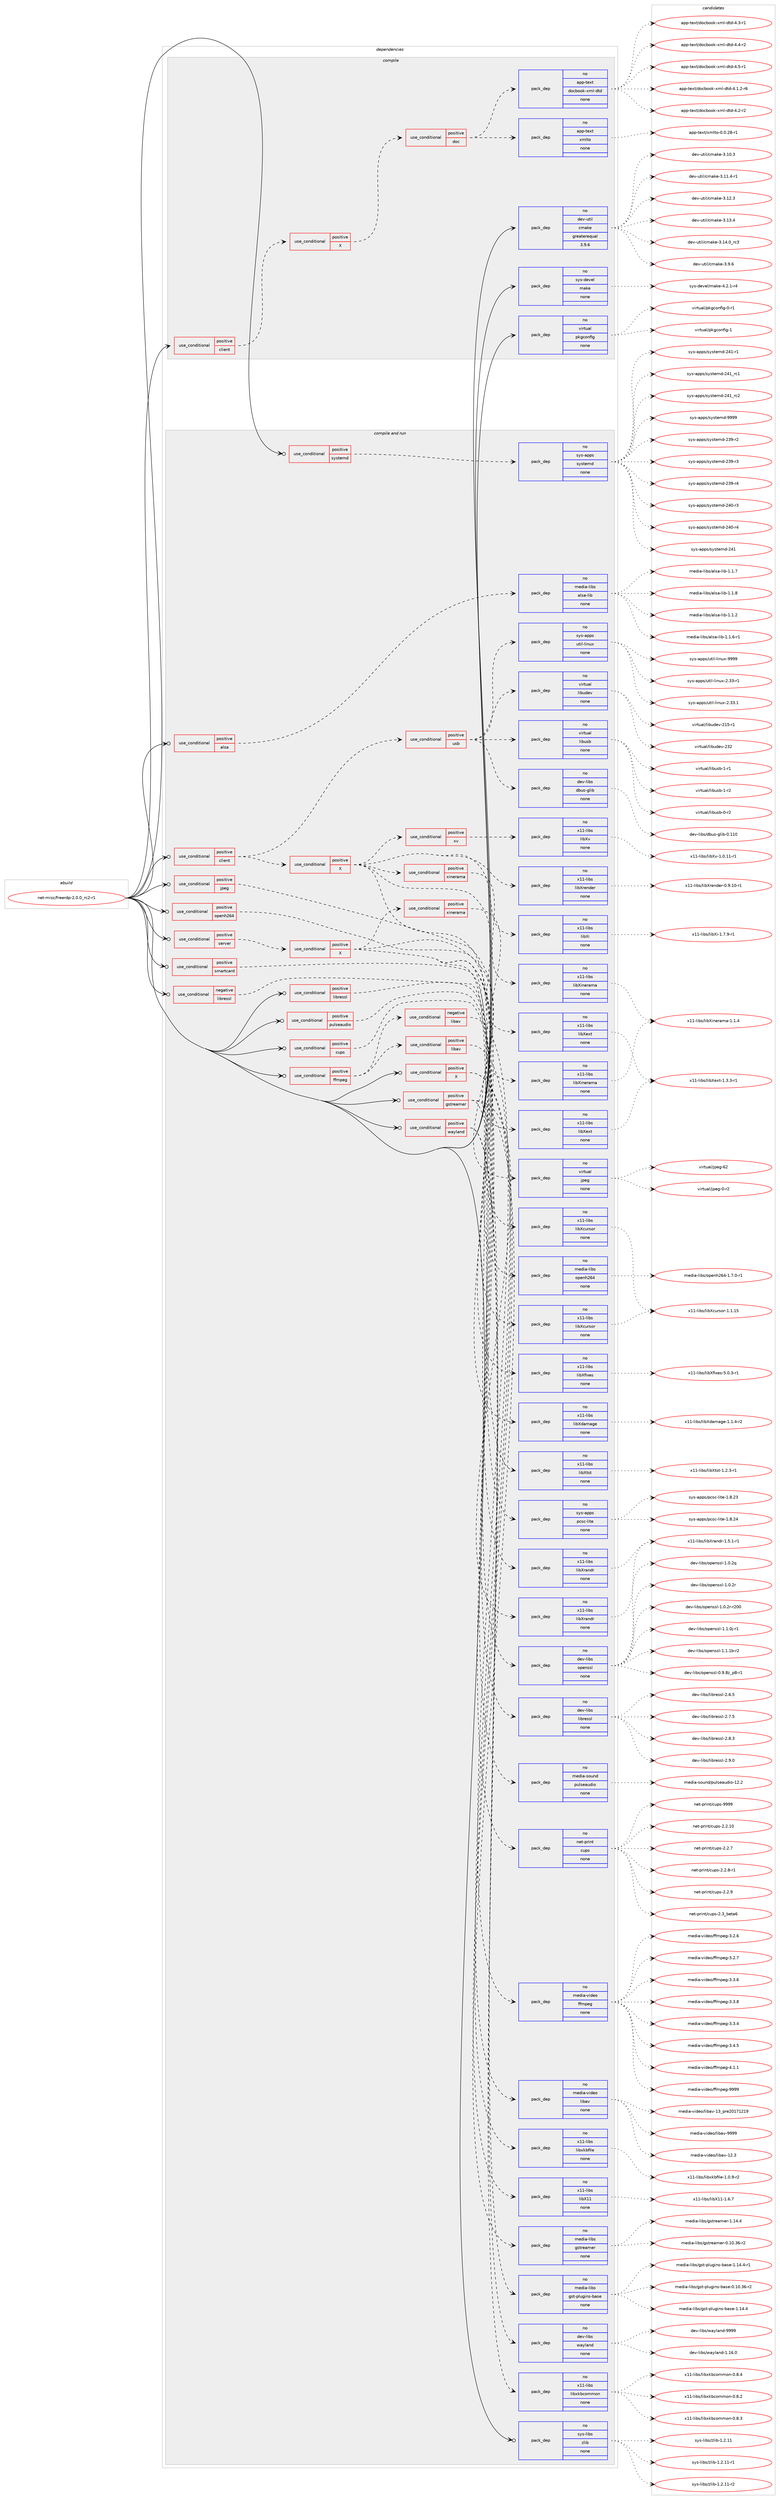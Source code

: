 digraph prolog {

# *************
# Graph options
# *************

newrank=true;
concentrate=true;
compound=true;
graph [rankdir=LR,fontname=Helvetica,fontsize=10,ranksep=1.5];#, ranksep=2.5, nodesep=0.2];
edge  [arrowhead=vee];
node  [fontname=Helvetica,fontsize=10];

# **********
# The ebuild
# **********

subgraph cluster_leftcol {
color=gray;
rank=same;
label=<<i>ebuild</i>>;
id [label="net-misc/freerdp-2.0.0_rc2-r1", color=red, width=4, href="../net-misc/freerdp-2.0.0_rc2-r1.svg"];
}

# ****************
# The dependencies
# ****************

subgraph cluster_midcol {
color=gray;
label=<<i>dependencies</i>>;
subgraph cluster_compile {
fillcolor="#eeeeee";
style=filled;
label=<<i>compile</i>>;
subgraph cond448230 {
dependency1667531 [label=<<TABLE BORDER="0" CELLBORDER="1" CELLSPACING="0" CELLPADDING="4"><TR><TD ROWSPAN="3" CELLPADDING="10">use_conditional</TD></TR><TR><TD>positive</TD></TR><TR><TD>client</TD></TR></TABLE>>, shape=none, color=red];
subgraph cond448231 {
dependency1667532 [label=<<TABLE BORDER="0" CELLBORDER="1" CELLSPACING="0" CELLPADDING="4"><TR><TD ROWSPAN="3" CELLPADDING="10">use_conditional</TD></TR><TR><TD>positive</TD></TR><TR><TD>X</TD></TR></TABLE>>, shape=none, color=red];
subgraph cond448232 {
dependency1667533 [label=<<TABLE BORDER="0" CELLBORDER="1" CELLSPACING="0" CELLPADDING="4"><TR><TD ROWSPAN="3" CELLPADDING="10">use_conditional</TD></TR><TR><TD>positive</TD></TR><TR><TD>doc</TD></TR></TABLE>>, shape=none, color=red];
subgraph pack1192186 {
dependency1667534 [label=<<TABLE BORDER="0" CELLBORDER="1" CELLSPACING="0" CELLPADDING="4" WIDTH="220"><TR><TD ROWSPAN="6" CELLPADDING="30">pack_dep</TD></TR><TR><TD WIDTH="110">no</TD></TR><TR><TD>app-text</TD></TR><TR><TD>docbook-xml-dtd</TD></TR><TR><TD>none</TD></TR><TR><TD></TD></TR></TABLE>>, shape=none, color=blue];
}
dependency1667533:e -> dependency1667534:w [weight=20,style="dashed",arrowhead="vee"];
subgraph pack1192187 {
dependency1667535 [label=<<TABLE BORDER="0" CELLBORDER="1" CELLSPACING="0" CELLPADDING="4" WIDTH="220"><TR><TD ROWSPAN="6" CELLPADDING="30">pack_dep</TD></TR><TR><TD WIDTH="110">no</TD></TR><TR><TD>app-text</TD></TR><TR><TD>xmlto</TD></TR><TR><TD>none</TD></TR><TR><TD></TD></TR></TABLE>>, shape=none, color=blue];
}
dependency1667533:e -> dependency1667535:w [weight=20,style="dashed",arrowhead="vee"];
}
dependency1667532:e -> dependency1667533:w [weight=20,style="dashed",arrowhead="vee"];
}
dependency1667531:e -> dependency1667532:w [weight=20,style="dashed",arrowhead="vee"];
}
id:e -> dependency1667531:w [weight=20,style="solid",arrowhead="vee"];
subgraph pack1192188 {
dependency1667536 [label=<<TABLE BORDER="0" CELLBORDER="1" CELLSPACING="0" CELLPADDING="4" WIDTH="220"><TR><TD ROWSPAN="6" CELLPADDING="30">pack_dep</TD></TR><TR><TD WIDTH="110">no</TD></TR><TR><TD>dev-util</TD></TR><TR><TD>cmake</TD></TR><TR><TD>greaterequal</TD></TR><TR><TD>3.9.6</TD></TR></TABLE>>, shape=none, color=blue];
}
id:e -> dependency1667536:w [weight=20,style="solid",arrowhead="vee"];
subgraph pack1192189 {
dependency1667537 [label=<<TABLE BORDER="0" CELLBORDER="1" CELLSPACING="0" CELLPADDING="4" WIDTH="220"><TR><TD ROWSPAN="6" CELLPADDING="30">pack_dep</TD></TR><TR><TD WIDTH="110">no</TD></TR><TR><TD>sys-devel</TD></TR><TR><TD>make</TD></TR><TR><TD>none</TD></TR><TR><TD></TD></TR></TABLE>>, shape=none, color=blue];
}
id:e -> dependency1667537:w [weight=20,style="solid",arrowhead="vee"];
subgraph pack1192190 {
dependency1667538 [label=<<TABLE BORDER="0" CELLBORDER="1" CELLSPACING="0" CELLPADDING="4" WIDTH="220"><TR><TD ROWSPAN="6" CELLPADDING="30">pack_dep</TD></TR><TR><TD WIDTH="110">no</TD></TR><TR><TD>virtual</TD></TR><TR><TD>pkgconfig</TD></TR><TR><TD>none</TD></TR><TR><TD></TD></TR></TABLE>>, shape=none, color=blue];
}
id:e -> dependency1667538:w [weight=20,style="solid",arrowhead="vee"];
}
subgraph cluster_compileandrun {
fillcolor="#eeeeee";
style=filled;
label=<<i>compile and run</i>>;
subgraph cond448233 {
dependency1667539 [label=<<TABLE BORDER="0" CELLBORDER="1" CELLSPACING="0" CELLPADDING="4"><TR><TD ROWSPAN="3" CELLPADDING="10">use_conditional</TD></TR><TR><TD>negative</TD></TR><TR><TD>libressl</TD></TR></TABLE>>, shape=none, color=red];
subgraph pack1192191 {
dependency1667540 [label=<<TABLE BORDER="0" CELLBORDER="1" CELLSPACING="0" CELLPADDING="4" WIDTH="220"><TR><TD ROWSPAN="6" CELLPADDING="30">pack_dep</TD></TR><TR><TD WIDTH="110">no</TD></TR><TR><TD>dev-libs</TD></TR><TR><TD>openssl</TD></TR><TR><TD>none</TD></TR><TR><TD></TD></TR></TABLE>>, shape=none, color=blue];
}
dependency1667539:e -> dependency1667540:w [weight=20,style="dashed",arrowhead="vee"];
}
id:e -> dependency1667539:w [weight=20,style="solid",arrowhead="odotvee"];
subgraph cond448234 {
dependency1667541 [label=<<TABLE BORDER="0" CELLBORDER="1" CELLSPACING="0" CELLPADDING="4"><TR><TD ROWSPAN="3" CELLPADDING="10">use_conditional</TD></TR><TR><TD>positive</TD></TR><TR><TD>X</TD></TR></TABLE>>, shape=none, color=red];
subgraph pack1192192 {
dependency1667542 [label=<<TABLE BORDER="0" CELLBORDER="1" CELLSPACING="0" CELLPADDING="4" WIDTH="220"><TR><TD ROWSPAN="6" CELLPADDING="30">pack_dep</TD></TR><TR><TD WIDTH="110">no</TD></TR><TR><TD>x11-libs</TD></TR><TR><TD>libX11</TD></TR><TR><TD>none</TD></TR><TR><TD></TD></TR></TABLE>>, shape=none, color=blue];
}
dependency1667541:e -> dependency1667542:w [weight=20,style="dashed",arrowhead="vee"];
subgraph pack1192193 {
dependency1667543 [label=<<TABLE BORDER="0" CELLBORDER="1" CELLSPACING="0" CELLPADDING="4" WIDTH="220"><TR><TD ROWSPAN="6" CELLPADDING="30">pack_dep</TD></TR><TR><TD WIDTH="110">no</TD></TR><TR><TD>x11-libs</TD></TR><TR><TD>libxkbfile</TD></TR><TR><TD>none</TD></TR><TR><TD></TD></TR></TABLE>>, shape=none, color=blue];
}
dependency1667541:e -> dependency1667543:w [weight=20,style="dashed",arrowhead="vee"];
}
id:e -> dependency1667541:w [weight=20,style="solid",arrowhead="odotvee"];
subgraph cond448235 {
dependency1667544 [label=<<TABLE BORDER="0" CELLBORDER="1" CELLSPACING="0" CELLPADDING="4"><TR><TD ROWSPAN="3" CELLPADDING="10">use_conditional</TD></TR><TR><TD>positive</TD></TR><TR><TD>alsa</TD></TR></TABLE>>, shape=none, color=red];
subgraph pack1192194 {
dependency1667545 [label=<<TABLE BORDER="0" CELLBORDER="1" CELLSPACING="0" CELLPADDING="4" WIDTH="220"><TR><TD ROWSPAN="6" CELLPADDING="30">pack_dep</TD></TR><TR><TD WIDTH="110">no</TD></TR><TR><TD>media-libs</TD></TR><TR><TD>alsa-lib</TD></TR><TR><TD>none</TD></TR><TR><TD></TD></TR></TABLE>>, shape=none, color=blue];
}
dependency1667544:e -> dependency1667545:w [weight=20,style="dashed",arrowhead="vee"];
}
id:e -> dependency1667544:w [weight=20,style="solid",arrowhead="odotvee"];
subgraph cond448236 {
dependency1667546 [label=<<TABLE BORDER="0" CELLBORDER="1" CELLSPACING="0" CELLPADDING="4"><TR><TD ROWSPAN="3" CELLPADDING="10">use_conditional</TD></TR><TR><TD>positive</TD></TR><TR><TD>client</TD></TR></TABLE>>, shape=none, color=red];
subgraph cond448237 {
dependency1667547 [label=<<TABLE BORDER="0" CELLBORDER="1" CELLSPACING="0" CELLPADDING="4"><TR><TD ROWSPAN="3" CELLPADDING="10">use_conditional</TD></TR><TR><TD>positive</TD></TR><TR><TD>usb</TD></TR></TABLE>>, shape=none, color=red];
subgraph pack1192195 {
dependency1667548 [label=<<TABLE BORDER="0" CELLBORDER="1" CELLSPACING="0" CELLPADDING="4" WIDTH="220"><TR><TD ROWSPAN="6" CELLPADDING="30">pack_dep</TD></TR><TR><TD WIDTH="110">no</TD></TR><TR><TD>virtual</TD></TR><TR><TD>libudev</TD></TR><TR><TD>none</TD></TR><TR><TD></TD></TR></TABLE>>, shape=none, color=blue];
}
dependency1667547:e -> dependency1667548:w [weight=20,style="dashed",arrowhead="vee"];
subgraph pack1192196 {
dependency1667549 [label=<<TABLE BORDER="0" CELLBORDER="1" CELLSPACING="0" CELLPADDING="4" WIDTH="220"><TR><TD ROWSPAN="6" CELLPADDING="30">pack_dep</TD></TR><TR><TD WIDTH="110">no</TD></TR><TR><TD>sys-apps</TD></TR><TR><TD>util-linux</TD></TR><TR><TD>none</TD></TR><TR><TD></TD></TR></TABLE>>, shape=none, color=blue];
}
dependency1667547:e -> dependency1667549:w [weight=20,style="dashed",arrowhead="vee"];
subgraph pack1192197 {
dependency1667550 [label=<<TABLE BORDER="0" CELLBORDER="1" CELLSPACING="0" CELLPADDING="4" WIDTH="220"><TR><TD ROWSPAN="6" CELLPADDING="30">pack_dep</TD></TR><TR><TD WIDTH="110">no</TD></TR><TR><TD>dev-libs</TD></TR><TR><TD>dbus-glib</TD></TR><TR><TD>none</TD></TR><TR><TD></TD></TR></TABLE>>, shape=none, color=blue];
}
dependency1667547:e -> dependency1667550:w [weight=20,style="dashed",arrowhead="vee"];
subgraph pack1192198 {
dependency1667551 [label=<<TABLE BORDER="0" CELLBORDER="1" CELLSPACING="0" CELLPADDING="4" WIDTH="220"><TR><TD ROWSPAN="6" CELLPADDING="30">pack_dep</TD></TR><TR><TD WIDTH="110">no</TD></TR><TR><TD>virtual</TD></TR><TR><TD>libusb</TD></TR><TR><TD>none</TD></TR><TR><TD></TD></TR></TABLE>>, shape=none, color=blue];
}
dependency1667547:e -> dependency1667551:w [weight=20,style="dashed",arrowhead="vee"];
}
dependency1667546:e -> dependency1667547:w [weight=20,style="dashed",arrowhead="vee"];
subgraph cond448238 {
dependency1667552 [label=<<TABLE BORDER="0" CELLBORDER="1" CELLSPACING="0" CELLPADDING="4"><TR><TD ROWSPAN="3" CELLPADDING="10">use_conditional</TD></TR><TR><TD>positive</TD></TR><TR><TD>X</TD></TR></TABLE>>, shape=none, color=red];
subgraph pack1192199 {
dependency1667553 [label=<<TABLE BORDER="0" CELLBORDER="1" CELLSPACING="0" CELLPADDING="4" WIDTH="220"><TR><TD ROWSPAN="6" CELLPADDING="30">pack_dep</TD></TR><TR><TD WIDTH="110">no</TD></TR><TR><TD>x11-libs</TD></TR><TR><TD>libXcursor</TD></TR><TR><TD>none</TD></TR><TR><TD></TD></TR></TABLE>>, shape=none, color=blue];
}
dependency1667552:e -> dependency1667553:w [weight=20,style="dashed",arrowhead="vee"];
subgraph pack1192200 {
dependency1667554 [label=<<TABLE BORDER="0" CELLBORDER="1" CELLSPACING="0" CELLPADDING="4" WIDTH="220"><TR><TD ROWSPAN="6" CELLPADDING="30">pack_dep</TD></TR><TR><TD WIDTH="110">no</TD></TR><TR><TD>x11-libs</TD></TR><TR><TD>libXext</TD></TR><TR><TD>none</TD></TR><TR><TD></TD></TR></TABLE>>, shape=none, color=blue];
}
dependency1667552:e -> dependency1667554:w [weight=20,style="dashed",arrowhead="vee"];
subgraph pack1192201 {
dependency1667555 [label=<<TABLE BORDER="0" CELLBORDER="1" CELLSPACING="0" CELLPADDING="4" WIDTH="220"><TR><TD ROWSPAN="6" CELLPADDING="30">pack_dep</TD></TR><TR><TD WIDTH="110">no</TD></TR><TR><TD>x11-libs</TD></TR><TR><TD>libXi</TD></TR><TR><TD>none</TD></TR><TR><TD></TD></TR></TABLE>>, shape=none, color=blue];
}
dependency1667552:e -> dependency1667555:w [weight=20,style="dashed",arrowhead="vee"];
subgraph pack1192202 {
dependency1667556 [label=<<TABLE BORDER="0" CELLBORDER="1" CELLSPACING="0" CELLPADDING="4" WIDTH="220"><TR><TD ROWSPAN="6" CELLPADDING="30">pack_dep</TD></TR><TR><TD WIDTH="110">no</TD></TR><TR><TD>x11-libs</TD></TR><TR><TD>libXrender</TD></TR><TR><TD>none</TD></TR><TR><TD></TD></TR></TABLE>>, shape=none, color=blue];
}
dependency1667552:e -> dependency1667556:w [weight=20,style="dashed",arrowhead="vee"];
subgraph cond448239 {
dependency1667557 [label=<<TABLE BORDER="0" CELLBORDER="1" CELLSPACING="0" CELLPADDING="4"><TR><TD ROWSPAN="3" CELLPADDING="10">use_conditional</TD></TR><TR><TD>positive</TD></TR><TR><TD>xinerama</TD></TR></TABLE>>, shape=none, color=red];
subgraph pack1192203 {
dependency1667558 [label=<<TABLE BORDER="0" CELLBORDER="1" CELLSPACING="0" CELLPADDING="4" WIDTH="220"><TR><TD ROWSPAN="6" CELLPADDING="30">pack_dep</TD></TR><TR><TD WIDTH="110">no</TD></TR><TR><TD>x11-libs</TD></TR><TR><TD>libXinerama</TD></TR><TR><TD>none</TD></TR><TR><TD></TD></TR></TABLE>>, shape=none, color=blue];
}
dependency1667557:e -> dependency1667558:w [weight=20,style="dashed",arrowhead="vee"];
}
dependency1667552:e -> dependency1667557:w [weight=20,style="dashed",arrowhead="vee"];
subgraph cond448240 {
dependency1667559 [label=<<TABLE BORDER="0" CELLBORDER="1" CELLSPACING="0" CELLPADDING="4"><TR><TD ROWSPAN="3" CELLPADDING="10">use_conditional</TD></TR><TR><TD>positive</TD></TR><TR><TD>xv</TD></TR></TABLE>>, shape=none, color=red];
subgraph pack1192204 {
dependency1667560 [label=<<TABLE BORDER="0" CELLBORDER="1" CELLSPACING="0" CELLPADDING="4" WIDTH="220"><TR><TD ROWSPAN="6" CELLPADDING="30">pack_dep</TD></TR><TR><TD WIDTH="110">no</TD></TR><TR><TD>x11-libs</TD></TR><TR><TD>libXv</TD></TR><TR><TD>none</TD></TR><TR><TD></TD></TR></TABLE>>, shape=none, color=blue];
}
dependency1667559:e -> dependency1667560:w [weight=20,style="dashed",arrowhead="vee"];
}
dependency1667552:e -> dependency1667559:w [weight=20,style="dashed",arrowhead="vee"];
}
dependency1667546:e -> dependency1667552:w [weight=20,style="dashed",arrowhead="vee"];
}
id:e -> dependency1667546:w [weight=20,style="solid",arrowhead="odotvee"];
subgraph cond448241 {
dependency1667561 [label=<<TABLE BORDER="0" CELLBORDER="1" CELLSPACING="0" CELLPADDING="4"><TR><TD ROWSPAN="3" CELLPADDING="10">use_conditional</TD></TR><TR><TD>positive</TD></TR><TR><TD>cups</TD></TR></TABLE>>, shape=none, color=red];
subgraph pack1192205 {
dependency1667562 [label=<<TABLE BORDER="0" CELLBORDER="1" CELLSPACING="0" CELLPADDING="4" WIDTH="220"><TR><TD ROWSPAN="6" CELLPADDING="30">pack_dep</TD></TR><TR><TD WIDTH="110">no</TD></TR><TR><TD>net-print</TD></TR><TR><TD>cups</TD></TR><TR><TD>none</TD></TR><TR><TD></TD></TR></TABLE>>, shape=none, color=blue];
}
dependency1667561:e -> dependency1667562:w [weight=20,style="dashed",arrowhead="vee"];
}
id:e -> dependency1667561:w [weight=20,style="solid",arrowhead="odotvee"];
subgraph cond448242 {
dependency1667563 [label=<<TABLE BORDER="0" CELLBORDER="1" CELLSPACING="0" CELLPADDING="4"><TR><TD ROWSPAN="3" CELLPADDING="10">use_conditional</TD></TR><TR><TD>positive</TD></TR><TR><TD>ffmpeg</TD></TR></TABLE>>, shape=none, color=red];
subgraph cond448243 {
dependency1667564 [label=<<TABLE BORDER="0" CELLBORDER="1" CELLSPACING="0" CELLPADDING="4"><TR><TD ROWSPAN="3" CELLPADDING="10">use_conditional</TD></TR><TR><TD>positive</TD></TR><TR><TD>libav</TD></TR></TABLE>>, shape=none, color=red];
subgraph pack1192206 {
dependency1667565 [label=<<TABLE BORDER="0" CELLBORDER="1" CELLSPACING="0" CELLPADDING="4" WIDTH="220"><TR><TD ROWSPAN="6" CELLPADDING="30">pack_dep</TD></TR><TR><TD WIDTH="110">no</TD></TR><TR><TD>media-video</TD></TR><TR><TD>libav</TD></TR><TR><TD>none</TD></TR><TR><TD></TD></TR></TABLE>>, shape=none, color=blue];
}
dependency1667564:e -> dependency1667565:w [weight=20,style="dashed",arrowhead="vee"];
}
dependency1667563:e -> dependency1667564:w [weight=20,style="dashed",arrowhead="vee"];
subgraph cond448244 {
dependency1667566 [label=<<TABLE BORDER="0" CELLBORDER="1" CELLSPACING="0" CELLPADDING="4"><TR><TD ROWSPAN="3" CELLPADDING="10">use_conditional</TD></TR><TR><TD>negative</TD></TR><TR><TD>libav</TD></TR></TABLE>>, shape=none, color=red];
subgraph pack1192207 {
dependency1667567 [label=<<TABLE BORDER="0" CELLBORDER="1" CELLSPACING="0" CELLPADDING="4" WIDTH="220"><TR><TD ROWSPAN="6" CELLPADDING="30">pack_dep</TD></TR><TR><TD WIDTH="110">no</TD></TR><TR><TD>media-video</TD></TR><TR><TD>ffmpeg</TD></TR><TR><TD>none</TD></TR><TR><TD></TD></TR></TABLE>>, shape=none, color=blue];
}
dependency1667566:e -> dependency1667567:w [weight=20,style="dashed",arrowhead="vee"];
}
dependency1667563:e -> dependency1667566:w [weight=20,style="dashed",arrowhead="vee"];
}
id:e -> dependency1667563:w [weight=20,style="solid",arrowhead="odotvee"];
subgraph cond448245 {
dependency1667568 [label=<<TABLE BORDER="0" CELLBORDER="1" CELLSPACING="0" CELLPADDING="4"><TR><TD ROWSPAN="3" CELLPADDING="10">use_conditional</TD></TR><TR><TD>positive</TD></TR><TR><TD>gstreamer</TD></TR></TABLE>>, shape=none, color=red];
subgraph pack1192208 {
dependency1667569 [label=<<TABLE BORDER="0" CELLBORDER="1" CELLSPACING="0" CELLPADDING="4" WIDTH="220"><TR><TD ROWSPAN="6" CELLPADDING="30">pack_dep</TD></TR><TR><TD WIDTH="110">no</TD></TR><TR><TD>media-libs</TD></TR><TR><TD>gstreamer</TD></TR><TR><TD>none</TD></TR><TR><TD></TD></TR></TABLE>>, shape=none, color=blue];
}
dependency1667568:e -> dependency1667569:w [weight=20,style="dashed",arrowhead="vee"];
subgraph pack1192209 {
dependency1667570 [label=<<TABLE BORDER="0" CELLBORDER="1" CELLSPACING="0" CELLPADDING="4" WIDTH="220"><TR><TD ROWSPAN="6" CELLPADDING="30">pack_dep</TD></TR><TR><TD WIDTH="110">no</TD></TR><TR><TD>media-libs</TD></TR><TR><TD>gst-plugins-base</TD></TR><TR><TD>none</TD></TR><TR><TD></TD></TR></TABLE>>, shape=none, color=blue];
}
dependency1667568:e -> dependency1667570:w [weight=20,style="dashed",arrowhead="vee"];
subgraph pack1192210 {
dependency1667571 [label=<<TABLE BORDER="0" CELLBORDER="1" CELLSPACING="0" CELLPADDING="4" WIDTH="220"><TR><TD ROWSPAN="6" CELLPADDING="30">pack_dep</TD></TR><TR><TD WIDTH="110">no</TD></TR><TR><TD>x11-libs</TD></TR><TR><TD>libXrandr</TD></TR><TR><TD>none</TD></TR><TR><TD></TD></TR></TABLE>>, shape=none, color=blue];
}
dependency1667568:e -> dependency1667571:w [weight=20,style="dashed",arrowhead="vee"];
}
id:e -> dependency1667568:w [weight=20,style="solid",arrowhead="odotvee"];
subgraph cond448246 {
dependency1667572 [label=<<TABLE BORDER="0" CELLBORDER="1" CELLSPACING="0" CELLPADDING="4"><TR><TD ROWSPAN="3" CELLPADDING="10">use_conditional</TD></TR><TR><TD>positive</TD></TR><TR><TD>jpeg</TD></TR></TABLE>>, shape=none, color=red];
subgraph pack1192211 {
dependency1667573 [label=<<TABLE BORDER="0" CELLBORDER="1" CELLSPACING="0" CELLPADDING="4" WIDTH="220"><TR><TD ROWSPAN="6" CELLPADDING="30">pack_dep</TD></TR><TR><TD WIDTH="110">no</TD></TR><TR><TD>virtual</TD></TR><TR><TD>jpeg</TD></TR><TR><TD>none</TD></TR><TR><TD></TD></TR></TABLE>>, shape=none, color=blue];
}
dependency1667572:e -> dependency1667573:w [weight=20,style="dashed",arrowhead="vee"];
}
id:e -> dependency1667572:w [weight=20,style="solid",arrowhead="odotvee"];
subgraph cond448247 {
dependency1667574 [label=<<TABLE BORDER="0" CELLBORDER="1" CELLSPACING="0" CELLPADDING="4"><TR><TD ROWSPAN="3" CELLPADDING="10">use_conditional</TD></TR><TR><TD>positive</TD></TR><TR><TD>libressl</TD></TR></TABLE>>, shape=none, color=red];
subgraph pack1192212 {
dependency1667575 [label=<<TABLE BORDER="0" CELLBORDER="1" CELLSPACING="0" CELLPADDING="4" WIDTH="220"><TR><TD ROWSPAN="6" CELLPADDING="30">pack_dep</TD></TR><TR><TD WIDTH="110">no</TD></TR><TR><TD>dev-libs</TD></TR><TR><TD>libressl</TD></TR><TR><TD>none</TD></TR><TR><TD></TD></TR></TABLE>>, shape=none, color=blue];
}
dependency1667574:e -> dependency1667575:w [weight=20,style="dashed",arrowhead="vee"];
}
id:e -> dependency1667574:w [weight=20,style="solid",arrowhead="odotvee"];
subgraph cond448248 {
dependency1667576 [label=<<TABLE BORDER="0" CELLBORDER="1" CELLSPACING="0" CELLPADDING="4"><TR><TD ROWSPAN="3" CELLPADDING="10">use_conditional</TD></TR><TR><TD>positive</TD></TR><TR><TD>openh264</TD></TR></TABLE>>, shape=none, color=red];
subgraph pack1192213 {
dependency1667577 [label=<<TABLE BORDER="0" CELLBORDER="1" CELLSPACING="0" CELLPADDING="4" WIDTH="220"><TR><TD ROWSPAN="6" CELLPADDING="30">pack_dep</TD></TR><TR><TD WIDTH="110">no</TD></TR><TR><TD>media-libs</TD></TR><TR><TD>openh264</TD></TR><TR><TD>none</TD></TR><TR><TD></TD></TR></TABLE>>, shape=none, color=blue];
}
dependency1667576:e -> dependency1667577:w [weight=20,style="dashed",arrowhead="vee"];
}
id:e -> dependency1667576:w [weight=20,style="solid",arrowhead="odotvee"];
subgraph cond448249 {
dependency1667578 [label=<<TABLE BORDER="0" CELLBORDER="1" CELLSPACING="0" CELLPADDING="4"><TR><TD ROWSPAN="3" CELLPADDING="10">use_conditional</TD></TR><TR><TD>positive</TD></TR><TR><TD>pulseaudio</TD></TR></TABLE>>, shape=none, color=red];
subgraph pack1192214 {
dependency1667579 [label=<<TABLE BORDER="0" CELLBORDER="1" CELLSPACING="0" CELLPADDING="4" WIDTH="220"><TR><TD ROWSPAN="6" CELLPADDING="30">pack_dep</TD></TR><TR><TD WIDTH="110">no</TD></TR><TR><TD>media-sound</TD></TR><TR><TD>pulseaudio</TD></TR><TR><TD>none</TD></TR><TR><TD></TD></TR></TABLE>>, shape=none, color=blue];
}
dependency1667578:e -> dependency1667579:w [weight=20,style="dashed",arrowhead="vee"];
}
id:e -> dependency1667578:w [weight=20,style="solid",arrowhead="odotvee"];
subgraph cond448250 {
dependency1667580 [label=<<TABLE BORDER="0" CELLBORDER="1" CELLSPACING="0" CELLPADDING="4"><TR><TD ROWSPAN="3" CELLPADDING="10">use_conditional</TD></TR><TR><TD>positive</TD></TR><TR><TD>server</TD></TR></TABLE>>, shape=none, color=red];
subgraph cond448251 {
dependency1667581 [label=<<TABLE BORDER="0" CELLBORDER="1" CELLSPACING="0" CELLPADDING="4"><TR><TD ROWSPAN="3" CELLPADDING="10">use_conditional</TD></TR><TR><TD>positive</TD></TR><TR><TD>X</TD></TR></TABLE>>, shape=none, color=red];
subgraph pack1192215 {
dependency1667582 [label=<<TABLE BORDER="0" CELLBORDER="1" CELLSPACING="0" CELLPADDING="4" WIDTH="220"><TR><TD ROWSPAN="6" CELLPADDING="30">pack_dep</TD></TR><TR><TD WIDTH="110">no</TD></TR><TR><TD>x11-libs</TD></TR><TR><TD>libXcursor</TD></TR><TR><TD>none</TD></TR><TR><TD></TD></TR></TABLE>>, shape=none, color=blue];
}
dependency1667581:e -> dependency1667582:w [weight=20,style="dashed",arrowhead="vee"];
subgraph pack1192216 {
dependency1667583 [label=<<TABLE BORDER="0" CELLBORDER="1" CELLSPACING="0" CELLPADDING="4" WIDTH="220"><TR><TD ROWSPAN="6" CELLPADDING="30">pack_dep</TD></TR><TR><TD WIDTH="110">no</TD></TR><TR><TD>x11-libs</TD></TR><TR><TD>libXdamage</TD></TR><TR><TD>none</TD></TR><TR><TD></TD></TR></TABLE>>, shape=none, color=blue];
}
dependency1667581:e -> dependency1667583:w [weight=20,style="dashed",arrowhead="vee"];
subgraph pack1192217 {
dependency1667584 [label=<<TABLE BORDER="0" CELLBORDER="1" CELLSPACING="0" CELLPADDING="4" WIDTH="220"><TR><TD ROWSPAN="6" CELLPADDING="30">pack_dep</TD></TR><TR><TD WIDTH="110">no</TD></TR><TR><TD>x11-libs</TD></TR><TR><TD>libXext</TD></TR><TR><TD>none</TD></TR><TR><TD></TD></TR></TABLE>>, shape=none, color=blue];
}
dependency1667581:e -> dependency1667584:w [weight=20,style="dashed",arrowhead="vee"];
subgraph pack1192218 {
dependency1667585 [label=<<TABLE BORDER="0" CELLBORDER="1" CELLSPACING="0" CELLPADDING="4" WIDTH="220"><TR><TD ROWSPAN="6" CELLPADDING="30">pack_dep</TD></TR><TR><TD WIDTH="110">no</TD></TR><TR><TD>x11-libs</TD></TR><TR><TD>libXfixes</TD></TR><TR><TD>none</TD></TR><TR><TD></TD></TR></TABLE>>, shape=none, color=blue];
}
dependency1667581:e -> dependency1667585:w [weight=20,style="dashed",arrowhead="vee"];
subgraph pack1192219 {
dependency1667586 [label=<<TABLE BORDER="0" CELLBORDER="1" CELLSPACING="0" CELLPADDING="4" WIDTH="220"><TR><TD ROWSPAN="6" CELLPADDING="30">pack_dep</TD></TR><TR><TD WIDTH="110">no</TD></TR><TR><TD>x11-libs</TD></TR><TR><TD>libXrandr</TD></TR><TR><TD>none</TD></TR><TR><TD></TD></TR></TABLE>>, shape=none, color=blue];
}
dependency1667581:e -> dependency1667586:w [weight=20,style="dashed",arrowhead="vee"];
subgraph pack1192220 {
dependency1667587 [label=<<TABLE BORDER="0" CELLBORDER="1" CELLSPACING="0" CELLPADDING="4" WIDTH="220"><TR><TD ROWSPAN="6" CELLPADDING="30">pack_dep</TD></TR><TR><TD WIDTH="110">no</TD></TR><TR><TD>x11-libs</TD></TR><TR><TD>libXtst</TD></TR><TR><TD>none</TD></TR><TR><TD></TD></TR></TABLE>>, shape=none, color=blue];
}
dependency1667581:e -> dependency1667587:w [weight=20,style="dashed",arrowhead="vee"];
subgraph cond448252 {
dependency1667588 [label=<<TABLE BORDER="0" CELLBORDER="1" CELLSPACING="0" CELLPADDING="4"><TR><TD ROWSPAN="3" CELLPADDING="10">use_conditional</TD></TR><TR><TD>positive</TD></TR><TR><TD>xinerama</TD></TR></TABLE>>, shape=none, color=red];
subgraph pack1192221 {
dependency1667589 [label=<<TABLE BORDER="0" CELLBORDER="1" CELLSPACING="0" CELLPADDING="4" WIDTH="220"><TR><TD ROWSPAN="6" CELLPADDING="30">pack_dep</TD></TR><TR><TD WIDTH="110">no</TD></TR><TR><TD>x11-libs</TD></TR><TR><TD>libXinerama</TD></TR><TR><TD>none</TD></TR><TR><TD></TD></TR></TABLE>>, shape=none, color=blue];
}
dependency1667588:e -> dependency1667589:w [weight=20,style="dashed",arrowhead="vee"];
}
dependency1667581:e -> dependency1667588:w [weight=20,style="dashed",arrowhead="vee"];
}
dependency1667580:e -> dependency1667581:w [weight=20,style="dashed",arrowhead="vee"];
}
id:e -> dependency1667580:w [weight=20,style="solid",arrowhead="odotvee"];
subgraph cond448253 {
dependency1667590 [label=<<TABLE BORDER="0" CELLBORDER="1" CELLSPACING="0" CELLPADDING="4"><TR><TD ROWSPAN="3" CELLPADDING="10">use_conditional</TD></TR><TR><TD>positive</TD></TR><TR><TD>smartcard</TD></TR></TABLE>>, shape=none, color=red];
subgraph pack1192222 {
dependency1667591 [label=<<TABLE BORDER="0" CELLBORDER="1" CELLSPACING="0" CELLPADDING="4" WIDTH="220"><TR><TD ROWSPAN="6" CELLPADDING="30">pack_dep</TD></TR><TR><TD WIDTH="110">no</TD></TR><TR><TD>sys-apps</TD></TR><TR><TD>pcsc-lite</TD></TR><TR><TD>none</TD></TR><TR><TD></TD></TR></TABLE>>, shape=none, color=blue];
}
dependency1667590:e -> dependency1667591:w [weight=20,style="dashed",arrowhead="vee"];
}
id:e -> dependency1667590:w [weight=20,style="solid",arrowhead="odotvee"];
subgraph cond448254 {
dependency1667592 [label=<<TABLE BORDER="0" CELLBORDER="1" CELLSPACING="0" CELLPADDING="4"><TR><TD ROWSPAN="3" CELLPADDING="10">use_conditional</TD></TR><TR><TD>positive</TD></TR><TR><TD>systemd</TD></TR></TABLE>>, shape=none, color=red];
subgraph pack1192223 {
dependency1667593 [label=<<TABLE BORDER="0" CELLBORDER="1" CELLSPACING="0" CELLPADDING="4" WIDTH="220"><TR><TD ROWSPAN="6" CELLPADDING="30">pack_dep</TD></TR><TR><TD WIDTH="110">no</TD></TR><TR><TD>sys-apps</TD></TR><TR><TD>systemd</TD></TR><TR><TD>none</TD></TR><TR><TD></TD></TR></TABLE>>, shape=none, color=blue];
}
dependency1667592:e -> dependency1667593:w [weight=20,style="dashed",arrowhead="vee"];
}
id:e -> dependency1667592:w [weight=20,style="solid",arrowhead="odotvee"];
subgraph cond448255 {
dependency1667594 [label=<<TABLE BORDER="0" CELLBORDER="1" CELLSPACING="0" CELLPADDING="4"><TR><TD ROWSPAN="3" CELLPADDING="10">use_conditional</TD></TR><TR><TD>positive</TD></TR><TR><TD>wayland</TD></TR></TABLE>>, shape=none, color=red];
subgraph pack1192224 {
dependency1667595 [label=<<TABLE BORDER="0" CELLBORDER="1" CELLSPACING="0" CELLPADDING="4" WIDTH="220"><TR><TD ROWSPAN="6" CELLPADDING="30">pack_dep</TD></TR><TR><TD WIDTH="110">no</TD></TR><TR><TD>dev-libs</TD></TR><TR><TD>wayland</TD></TR><TR><TD>none</TD></TR><TR><TD></TD></TR></TABLE>>, shape=none, color=blue];
}
dependency1667594:e -> dependency1667595:w [weight=20,style="dashed",arrowhead="vee"];
subgraph pack1192225 {
dependency1667596 [label=<<TABLE BORDER="0" CELLBORDER="1" CELLSPACING="0" CELLPADDING="4" WIDTH="220"><TR><TD ROWSPAN="6" CELLPADDING="30">pack_dep</TD></TR><TR><TD WIDTH="110">no</TD></TR><TR><TD>x11-libs</TD></TR><TR><TD>libxkbcommon</TD></TR><TR><TD>none</TD></TR><TR><TD></TD></TR></TABLE>>, shape=none, color=blue];
}
dependency1667594:e -> dependency1667596:w [weight=20,style="dashed",arrowhead="vee"];
}
id:e -> dependency1667594:w [weight=20,style="solid",arrowhead="odotvee"];
subgraph pack1192226 {
dependency1667597 [label=<<TABLE BORDER="0" CELLBORDER="1" CELLSPACING="0" CELLPADDING="4" WIDTH="220"><TR><TD ROWSPAN="6" CELLPADDING="30">pack_dep</TD></TR><TR><TD WIDTH="110">no</TD></TR><TR><TD>sys-libs</TD></TR><TR><TD>zlib</TD></TR><TR><TD>none</TD></TR><TR><TD></TD></TR></TABLE>>, shape=none, color=blue];
}
id:e -> dependency1667597:w [weight=20,style="solid",arrowhead="odotvee"];
}
subgraph cluster_run {
fillcolor="#eeeeee";
style=filled;
label=<<i>run</i>>;
}
}

# **************
# The candidates
# **************

subgraph cluster_choices {
rank=same;
color=gray;
label=<<i>candidates</i>>;

subgraph choice1192186 {
color=black;
nodesep=1;
choice971121124511610112011647100111999811111110745120109108451001161004552464946504511454 [label="app-text/docbook-xml-dtd-4.1.2-r6", color=red, width=4,href="../app-text/docbook-xml-dtd-4.1.2-r6.svg"];
choice97112112451161011201164710011199981111111074512010910845100116100455246504511450 [label="app-text/docbook-xml-dtd-4.2-r2", color=red, width=4,href="../app-text/docbook-xml-dtd-4.2-r2.svg"];
choice97112112451161011201164710011199981111111074512010910845100116100455246514511449 [label="app-text/docbook-xml-dtd-4.3-r1", color=red, width=4,href="../app-text/docbook-xml-dtd-4.3-r1.svg"];
choice97112112451161011201164710011199981111111074512010910845100116100455246524511450 [label="app-text/docbook-xml-dtd-4.4-r2", color=red, width=4,href="../app-text/docbook-xml-dtd-4.4-r2.svg"];
choice97112112451161011201164710011199981111111074512010910845100116100455246534511449 [label="app-text/docbook-xml-dtd-4.5-r1", color=red, width=4,href="../app-text/docbook-xml-dtd-4.5-r1.svg"];
dependency1667534:e -> choice971121124511610112011647100111999811111110745120109108451001161004552464946504511454:w [style=dotted,weight="100"];
dependency1667534:e -> choice97112112451161011201164710011199981111111074512010910845100116100455246504511450:w [style=dotted,weight="100"];
dependency1667534:e -> choice97112112451161011201164710011199981111111074512010910845100116100455246514511449:w [style=dotted,weight="100"];
dependency1667534:e -> choice97112112451161011201164710011199981111111074512010910845100116100455246524511450:w [style=dotted,weight="100"];
dependency1667534:e -> choice97112112451161011201164710011199981111111074512010910845100116100455246534511449:w [style=dotted,weight="100"];
}
subgraph choice1192187 {
color=black;
nodesep=1;
choice971121124511610112011647120109108116111454846484650564511449 [label="app-text/xmlto-0.0.28-r1", color=red, width=4,href="../app-text/xmlto-0.0.28-r1.svg"];
dependency1667535:e -> choice971121124511610112011647120109108116111454846484650564511449:w [style=dotted,weight="100"];
}
subgraph choice1192188 {
color=black;
nodesep=1;
choice1001011184511711610510847991099710710145514649484651 [label="dev-util/cmake-3.10.3", color=red, width=4,href="../dev-util/cmake-3.10.3.svg"];
choice10010111845117116105108479910997107101455146494946524511449 [label="dev-util/cmake-3.11.4-r1", color=red, width=4,href="../dev-util/cmake-3.11.4-r1.svg"];
choice1001011184511711610510847991099710710145514649504651 [label="dev-util/cmake-3.12.3", color=red, width=4,href="../dev-util/cmake-3.12.3.svg"];
choice1001011184511711610510847991099710710145514649514652 [label="dev-util/cmake-3.13.4", color=red, width=4,href="../dev-util/cmake-3.13.4.svg"];
choice1001011184511711610510847991099710710145514649524648951149951 [label="dev-util/cmake-3.14.0_rc3", color=red, width=4,href="../dev-util/cmake-3.14.0_rc3.svg"];
choice10010111845117116105108479910997107101455146574654 [label="dev-util/cmake-3.9.6", color=red, width=4,href="../dev-util/cmake-3.9.6.svg"];
dependency1667536:e -> choice1001011184511711610510847991099710710145514649484651:w [style=dotted,weight="100"];
dependency1667536:e -> choice10010111845117116105108479910997107101455146494946524511449:w [style=dotted,weight="100"];
dependency1667536:e -> choice1001011184511711610510847991099710710145514649504651:w [style=dotted,weight="100"];
dependency1667536:e -> choice1001011184511711610510847991099710710145514649514652:w [style=dotted,weight="100"];
dependency1667536:e -> choice1001011184511711610510847991099710710145514649524648951149951:w [style=dotted,weight="100"];
dependency1667536:e -> choice10010111845117116105108479910997107101455146574654:w [style=dotted,weight="100"];
}
subgraph choice1192189 {
color=black;
nodesep=1;
choice1151211154510010111810110847109971071014552465046494511452 [label="sys-devel/make-4.2.1-r4", color=red, width=4,href="../sys-devel/make-4.2.1-r4.svg"];
dependency1667537:e -> choice1151211154510010111810110847109971071014552465046494511452:w [style=dotted,weight="100"];
}
subgraph choice1192190 {
color=black;
nodesep=1;
choice11810511411611797108471121071039911111010210510345484511449 [label="virtual/pkgconfig-0-r1", color=red, width=4,href="../virtual/pkgconfig-0-r1.svg"];
choice1181051141161179710847112107103991111101021051034549 [label="virtual/pkgconfig-1", color=red, width=4,href="../virtual/pkgconfig-1.svg"];
dependency1667538:e -> choice11810511411611797108471121071039911111010210510345484511449:w [style=dotted,weight="100"];
dependency1667538:e -> choice1181051141161179710847112107103991111101021051034549:w [style=dotted,weight="100"];
}
subgraph choice1192191 {
color=black;
nodesep=1;
choice10010111845108105981154711111210111011511510845484657465612295112564511449 [label="dev-libs/openssl-0.9.8z_p8-r1", color=red, width=4,href="../dev-libs/openssl-0.9.8z_p8-r1.svg"];
choice100101118451081059811547111112101110115115108454946484650113 [label="dev-libs/openssl-1.0.2q", color=red, width=4,href="../dev-libs/openssl-1.0.2q.svg"];
choice100101118451081059811547111112101110115115108454946484650114 [label="dev-libs/openssl-1.0.2r", color=red, width=4,href="../dev-libs/openssl-1.0.2r.svg"];
choice10010111845108105981154711111210111011511510845494648465011445114504848 [label="dev-libs/openssl-1.0.2r-r200", color=red, width=4,href="../dev-libs/openssl-1.0.2r-r200.svg"];
choice1001011184510810598115471111121011101151151084549464946481064511449 [label="dev-libs/openssl-1.1.0j-r1", color=red, width=4,href="../dev-libs/openssl-1.1.0j-r1.svg"];
choice100101118451081059811547111112101110115115108454946494649984511450 [label="dev-libs/openssl-1.1.1b-r2", color=red, width=4,href="../dev-libs/openssl-1.1.1b-r2.svg"];
dependency1667540:e -> choice10010111845108105981154711111210111011511510845484657465612295112564511449:w [style=dotted,weight="100"];
dependency1667540:e -> choice100101118451081059811547111112101110115115108454946484650113:w [style=dotted,weight="100"];
dependency1667540:e -> choice100101118451081059811547111112101110115115108454946484650114:w [style=dotted,weight="100"];
dependency1667540:e -> choice10010111845108105981154711111210111011511510845494648465011445114504848:w [style=dotted,weight="100"];
dependency1667540:e -> choice1001011184510810598115471111121011101151151084549464946481064511449:w [style=dotted,weight="100"];
dependency1667540:e -> choice100101118451081059811547111112101110115115108454946494649984511450:w [style=dotted,weight="100"];
}
subgraph choice1192192 {
color=black;
nodesep=1;
choice120494945108105981154710810598884949454946544655 [label="x11-libs/libX11-1.6.7", color=red, width=4,href="../x11-libs/libX11-1.6.7.svg"];
dependency1667542:e -> choice120494945108105981154710810598884949454946544655:w [style=dotted,weight="100"];
}
subgraph choice1192193 {
color=black;
nodesep=1;
choice120494945108105981154710810598120107981021051081014549464846574511450 [label="x11-libs/libxkbfile-1.0.9-r2", color=red, width=4,href="../x11-libs/libxkbfile-1.0.9-r2.svg"];
dependency1667543:e -> choice120494945108105981154710810598120107981021051081014549464846574511450:w [style=dotted,weight="100"];
}
subgraph choice1192194 {
color=black;
nodesep=1;
choice1091011001059745108105981154797108115974510810598454946494650 [label="media-libs/alsa-lib-1.1.2", color=red, width=4,href="../media-libs/alsa-lib-1.1.2.svg"];
choice10910110010597451081059811547971081159745108105984549464946544511449 [label="media-libs/alsa-lib-1.1.6-r1", color=red, width=4,href="../media-libs/alsa-lib-1.1.6-r1.svg"];
choice1091011001059745108105981154797108115974510810598454946494655 [label="media-libs/alsa-lib-1.1.7", color=red, width=4,href="../media-libs/alsa-lib-1.1.7.svg"];
choice1091011001059745108105981154797108115974510810598454946494656 [label="media-libs/alsa-lib-1.1.8", color=red, width=4,href="../media-libs/alsa-lib-1.1.8.svg"];
dependency1667545:e -> choice1091011001059745108105981154797108115974510810598454946494650:w [style=dotted,weight="100"];
dependency1667545:e -> choice10910110010597451081059811547971081159745108105984549464946544511449:w [style=dotted,weight="100"];
dependency1667545:e -> choice1091011001059745108105981154797108115974510810598454946494655:w [style=dotted,weight="100"];
dependency1667545:e -> choice1091011001059745108105981154797108115974510810598454946494656:w [style=dotted,weight="100"];
}
subgraph choice1192195 {
color=black;
nodesep=1;
choice118105114116117971084710810598117100101118455049534511449 [label="virtual/libudev-215-r1", color=red, width=4,href="../virtual/libudev-215-r1.svg"];
choice11810511411611797108471081059811710010111845505150 [label="virtual/libudev-232", color=red, width=4,href="../virtual/libudev-232.svg"];
dependency1667548:e -> choice118105114116117971084710810598117100101118455049534511449:w [style=dotted,weight="100"];
dependency1667548:e -> choice11810511411611797108471081059811710010111845505150:w [style=dotted,weight="100"];
}
subgraph choice1192196 {
color=black;
nodesep=1;
choice1151211154597112112115471171161051084510810511011712045504651514511449 [label="sys-apps/util-linux-2.33-r1", color=red, width=4,href="../sys-apps/util-linux-2.33-r1.svg"];
choice1151211154597112112115471171161051084510810511011712045504651514649 [label="sys-apps/util-linux-2.33.1", color=red, width=4,href="../sys-apps/util-linux-2.33.1.svg"];
choice115121115459711211211547117116105108451081051101171204557575757 [label="sys-apps/util-linux-9999", color=red, width=4,href="../sys-apps/util-linux-9999.svg"];
dependency1667549:e -> choice1151211154597112112115471171161051084510810511011712045504651514511449:w [style=dotted,weight="100"];
dependency1667549:e -> choice1151211154597112112115471171161051084510810511011712045504651514649:w [style=dotted,weight="100"];
dependency1667549:e -> choice115121115459711211211547117116105108451081051101171204557575757:w [style=dotted,weight="100"];
}
subgraph choice1192197 {
color=black;
nodesep=1;
choice100101118451081059811547100981171154510310810598454846494948 [label="dev-libs/dbus-glib-0.110", color=red, width=4,href="../dev-libs/dbus-glib-0.110.svg"];
dependency1667550:e -> choice100101118451081059811547100981171154510310810598454846494948:w [style=dotted,weight="100"];
}
subgraph choice1192198 {
color=black;
nodesep=1;
choice1181051141161179710847108105981171159845484511450 [label="virtual/libusb-0-r2", color=red, width=4,href="../virtual/libusb-0-r2.svg"];
choice1181051141161179710847108105981171159845494511449 [label="virtual/libusb-1-r1", color=red, width=4,href="../virtual/libusb-1-r1.svg"];
choice1181051141161179710847108105981171159845494511450 [label="virtual/libusb-1-r2", color=red, width=4,href="../virtual/libusb-1-r2.svg"];
dependency1667551:e -> choice1181051141161179710847108105981171159845484511450:w [style=dotted,weight="100"];
dependency1667551:e -> choice1181051141161179710847108105981171159845494511449:w [style=dotted,weight="100"];
dependency1667551:e -> choice1181051141161179710847108105981171159845494511450:w [style=dotted,weight="100"];
}
subgraph choice1192199 {
color=black;
nodesep=1;
choice120494945108105981154710810598889911711411511111445494649464953 [label="x11-libs/libXcursor-1.1.15", color=red, width=4,href="../x11-libs/libXcursor-1.1.15.svg"];
dependency1667553:e -> choice120494945108105981154710810598889911711411511111445494649464953:w [style=dotted,weight="100"];
}
subgraph choice1192200 {
color=black;
nodesep=1;
choice120494945108105981154710810598881011201164549465146514511449 [label="x11-libs/libXext-1.3.3-r1", color=red, width=4,href="../x11-libs/libXext-1.3.3-r1.svg"];
dependency1667554:e -> choice120494945108105981154710810598881011201164549465146514511449:w [style=dotted,weight="100"];
}
subgraph choice1192201 {
color=black;
nodesep=1;
choice120494945108105981154710810598881054549465546574511449 [label="x11-libs/libXi-1.7.9-r1", color=red, width=4,href="../x11-libs/libXi-1.7.9-r1.svg"];
dependency1667555:e -> choice120494945108105981154710810598881054549465546574511449:w [style=dotted,weight="100"];
}
subgraph choice1192202 {
color=black;
nodesep=1;
choice12049494510810598115471081059888114101110100101114454846574649484511449 [label="x11-libs/libXrender-0.9.10-r1", color=red, width=4,href="../x11-libs/libXrender-0.9.10-r1.svg"];
dependency1667556:e -> choice12049494510810598115471081059888114101110100101114454846574649484511449:w [style=dotted,weight="100"];
}
subgraph choice1192203 {
color=black;
nodesep=1;
choice120494945108105981154710810598881051101011149710997454946494652 [label="x11-libs/libXinerama-1.1.4", color=red, width=4,href="../x11-libs/libXinerama-1.1.4.svg"];
dependency1667558:e -> choice120494945108105981154710810598881051101011149710997454946494652:w [style=dotted,weight="100"];
}
subgraph choice1192204 {
color=black;
nodesep=1;
choice12049494510810598115471081059888118454946484649494511449 [label="x11-libs/libXv-1.0.11-r1", color=red, width=4,href="../x11-libs/libXv-1.0.11-r1.svg"];
dependency1667560:e -> choice12049494510810598115471081059888118454946484649494511449:w [style=dotted,weight="100"];
}
subgraph choice1192205 {
color=black;
nodesep=1;
choice11010111645112114105110116479911711211545504650464948 [label="net-print/cups-2.2.10", color=red, width=4,href="../net-print/cups-2.2.10.svg"];
choice110101116451121141051101164799117112115455046504655 [label="net-print/cups-2.2.7", color=red, width=4,href="../net-print/cups-2.2.7.svg"];
choice1101011164511211410511011647991171121154550465046564511449 [label="net-print/cups-2.2.8-r1", color=red, width=4,href="../net-print/cups-2.2.8-r1.svg"];
choice110101116451121141051101164799117112115455046504657 [label="net-print/cups-2.2.9", color=red, width=4,href="../net-print/cups-2.2.9.svg"];
choice1101011164511211410511011647991171121154550465195981011169754 [label="net-print/cups-2.3_beta6", color=red, width=4,href="../net-print/cups-2.3_beta6.svg"];
choice1101011164511211410511011647991171121154557575757 [label="net-print/cups-9999", color=red, width=4,href="../net-print/cups-9999.svg"];
dependency1667562:e -> choice11010111645112114105110116479911711211545504650464948:w [style=dotted,weight="100"];
dependency1667562:e -> choice110101116451121141051101164799117112115455046504655:w [style=dotted,weight="100"];
dependency1667562:e -> choice1101011164511211410511011647991171121154550465046564511449:w [style=dotted,weight="100"];
dependency1667562:e -> choice110101116451121141051101164799117112115455046504657:w [style=dotted,weight="100"];
dependency1667562:e -> choice1101011164511211410511011647991171121154550465195981011169754:w [style=dotted,weight="100"];
dependency1667562:e -> choice1101011164511211410511011647991171121154557575757:w [style=dotted,weight="100"];
}
subgraph choice1192206 {
color=black;
nodesep=1;
choice10910110010597451181051001011114710810598971184549504651 [label="media-video/libav-12.3", color=red, width=4,href="../media-video/libav-12.3.svg"];
choice1091011001059745118105100101111471081059897118454951951121141015048495549504957 [label="media-video/libav-13_pre20171219", color=red, width=4,href="../media-video/libav-13_pre20171219.svg"];
choice10910110010597451181051001011114710810598971184557575757 [label="media-video/libav-9999", color=red, width=4,href="../media-video/libav-9999.svg"];
dependency1667565:e -> choice10910110010597451181051001011114710810598971184549504651:w [style=dotted,weight="100"];
dependency1667565:e -> choice1091011001059745118105100101111471081059897118454951951121141015048495549504957:w [style=dotted,weight="100"];
dependency1667565:e -> choice10910110010597451181051001011114710810598971184557575757:w [style=dotted,weight="100"];
}
subgraph choice1192207 {
color=black;
nodesep=1;
choice109101100105974511810510010111147102102109112101103455146504654 [label="media-video/ffmpeg-3.2.6", color=red, width=4,href="../media-video/ffmpeg-3.2.6.svg"];
choice109101100105974511810510010111147102102109112101103455146504655 [label="media-video/ffmpeg-3.2.7", color=red, width=4,href="../media-video/ffmpeg-3.2.7.svg"];
choice109101100105974511810510010111147102102109112101103455146514652 [label="media-video/ffmpeg-3.3.4", color=red, width=4,href="../media-video/ffmpeg-3.3.4.svg"];
choice109101100105974511810510010111147102102109112101103455146514654 [label="media-video/ffmpeg-3.3.6", color=red, width=4,href="../media-video/ffmpeg-3.3.6.svg"];
choice109101100105974511810510010111147102102109112101103455146514656 [label="media-video/ffmpeg-3.3.8", color=red, width=4,href="../media-video/ffmpeg-3.3.8.svg"];
choice109101100105974511810510010111147102102109112101103455146524653 [label="media-video/ffmpeg-3.4.5", color=red, width=4,href="../media-video/ffmpeg-3.4.5.svg"];
choice109101100105974511810510010111147102102109112101103455246494649 [label="media-video/ffmpeg-4.1.1", color=red, width=4,href="../media-video/ffmpeg-4.1.1.svg"];
choice1091011001059745118105100101111471021021091121011034557575757 [label="media-video/ffmpeg-9999", color=red, width=4,href="../media-video/ffmpeg-9999.svg"];
dependency1667567:e -> choice109101100105974511810510010111147102102109112101103455146504654:w [style=dotted,weight="100"];
dependency1667567:e -> choice109101100105974511810510010111147102102109112101103455146504655:w [style=dotted,weight="100"];
dependency1667567:e -> choice109101100105974511810510010111147102102109112101103455146514652:w [style=dotted,weight="100"];
dependency1667567:e -> choice109101100105974511810510010111147102102109112101103455146514654:w [style=dotted,weight="100"];
dependency1667567:e -> choice109101100105974511810510010111147102102109112101103455146514656:w [style=dotted,weight="100"];
dependency1667567:e -> choice109101100105974511810510010111147102102109112101103455146524653:w [style=dotted,weight="100"];
dependency1667567:e -> choice109101100105974511810510010111147102102109112101103455246494649:w [style=dotted,weight="100"];
dependency1667567:e -> choice1091011001059745118105100101111471021021091121011034557575757:w [style=dotted,weight="100"];
}
subgraph choice1192208 {
color=black;
nodesep=1;
choice109101100105974510810598115471031151161141019710910111445484649484651544511450 [label="media-libs/gstreamer-0.10.36-r2", color=red, width=4,href="../media-libs/gstreamer-0.10.36-r2.svg"];
choice109101100105974510810598115471031151161141019710910111445494649524652 [label="media-libs/gstreamer-1.14.4", color=red, width=4,href="../media-libs/gstreamer-1.14.4.svg"];
dependency1667569:e -> choice109101100105974510810598115471031151161141019710910111445484649484651544511450:w [style=dotted,weight="100"];
dependency1667569:e -> choice109101100105974510810598115471031151161141019710910111445494649524652:w [style=dotted,weight="100"];
}
subgraph choice1192209 {
color=black;
nodesep=1;
choice109101100105974510810598115471031151164511210811710310511011545989711510145484649484651544511450 [label="media-libs/gst-plugins-base-0.10.36-r2", color=red, width=4,href="../media-libs/gst-plugins-base-0.10.36-r2.svg"];
choice109101100105974510810598115471031151164511210811710310511011545989711510145494649524652 [label="media-libs/gst-plugins-base-1.14.4", color=red, width=4,href="../media-libs/gst-plugins-base-1.14.4.svg"];
choice1091011001059745108105981154710311511645112108117103105110115459897115101454946495246524511449 [label="media-libs/gst-plugins-base-1.14.4-r1", color=red, width=4,href="../media-libs/gst-plugins-base-1.14.4-r1.svg"];
dependency1667570:e -> choice109101100105974510810598115471031151164511210811710310511011545989711510145484649484651544511450:w [style=dotted,weight="100"];
dependency1667570:e -> choice109101100105974510810598115471031151164511210811710310511011545989711510145494649524652:w [style=dotted,weight="100"];
dependency1667570:e -> choice1091011001059745108105981154710311511645112108117103105110115459897115101454946495246524511449:w [style=dotted,weight="100"];
}
subgraph choice1192210 {
color=black;
nodesep=1;
choice12049494510810598115471081059888114971101001144549465346494511449 [label="x11-libs/libXrandr-1.5.1-r1", color=red, width=4,href="../x11-libs/libXrandr-1.5.1-r1.svg"];
dependency1667571:e -> choice12049494510810598115471081059888114971101001144549465346494511449:w [style=dotted,weight="100"];
}
subgraph choice1192211 {
color=black;
nodesep=1;
choice118105114116117971084710611210110345484511450 [label="virtual/jpeg-0-r2", color=red, width=4,href="../virtual/jpeg-0-r2.svg"];
choice1181051141161179710847106112101103455450 [label="virtual/jpeg-62", color=red, width=4,href="../virtual/jpeg-62.svg"];
dependency1667573:e -> choice118105114116117971084710611210110345484511450:w [style=dotted,weight="100"];
dependency1667573:e -> choice1181051141161179710847106112101103455450:w [style=dotted,weight="100"];
}
subgraph choice1192212 {
color=black;
nodesep=1;
choice10010111845108105981154710810598114101115115108455046544653 [label="dev-libs/libressl-2.6.5", color=red, width=4,href="../dev-libs/libressl-2.6.5.svg"];
choice10010111845108105981154710810598114101115115108455046554653 [label="dev-libs/libressl-2.7.5", color=red, width=4,href="../dev-libs/libressl-2.7.5.svg"];
choice10010111845108105981154710810598114101115115108455046564651 [label="dev-libs/libressl-2.8.3", color=red, width=4,href="../dev-libs/libressl-2.8.3.svg"];
choice10010111845108105981154710810598114101115115108455046574648 [label="dev-libs/libressl-2.9.0", color=red, width=4,href="../dev-libs/libressl-2.9.0.svg"];
dependency1667575:e -> choice10010111845108105981154710810598114101115115108455046544653:w [style=dotted,weight="100"];
dependency1667575:e -> choice10010111845108105981154710810598114101115115108455046554653:w [style=dotted,weight="100"];
dependency1667575:e -> choice10010111845108105981154710810598114101115115108455046564651:w [style=dotted,weight="100"];
dependency1667575:e -> choice10010111845108105981154710810598114101115115108455046574648:w [style=dotted,weight="100"];
}
subgraph choice1192213 {
color=black;
nodesep=1;
choice109101100105974510810598115471111121011101045054524549465546484511449 [label="media-libs/openh264-1.7.0-r1", color=red, width=4,href="../media-libs/openh264-1.7.0-r1.svg"];
dependency1667577:e -> choice109101100105974510810598115471111121011101045054524549465546484511449:w [style=dotted,weight="100"];
}
subgraph choice1192214 {
color=black;
nodesep=1;
choice109101100105974511511111711010047112117108115101971171001051114549504650 [label="media-sound/pulseaudio-12.2", color=red, width=4,href="../media-sound/pulseaudio-12.2.svg"];
dependency1667579:e -> choice109101100105974511511111711010047112117108115101971171001051114549504650:w [style=dotted,weight="100"];
}
subgraph choice1192215 {
color=black;
nodesep=1;
choice120494945108105981154710810598889911711411511111445494649464953 [label="x11-libs/libXcursor-1.1.15", color=red, width=4,href="../x11-libs/libXcursor-1.1.15.svg"];
dependency1667582:e -> choice120494945108105981154710810598889911711411511111445494649464953:w [style=dotted,weight="100"];
}
subgraph choice1192216 {
color=black;
nodesep=1;
choice1204949451081059811547108105988810097109971031014549464946524511450 [label="x11-libs/libXdamage-1.1.4-r2", color=red, width=4,href="../x11-libs/libXdamage-1.1.4-r2.svg"];
dependency1667583:e -> choice1204949451081059811547108105988810097109971031014549464946524511450:w [style=dotted,weight="100"];
}
subgraph choice1192217 {
color=black;
nodesep=1;
choice120494945108105981154710810598881011201164549465146514511449 [label="x11-libs/libXext-1.3.3-r1", color=red, width=4,href="../x11-libs/libXext-1.3.3-r1.svg"];
dependency1667584:e -> choice120494945108105981154710810598881011201164549465146514511449:w [style=dotted,weight="100"];
}
subgraph choice1192218 {
color=black;
nodesep=1;
choice120494945108105981154710810598881021051201011154553464846514511449 [label="x11-libs/libXfixes-5.0.3-r1", color=red, width=4,href="../x11-libs/libXfixes-5.0.3-r1.svg"];
dependency1667585:e -> choice120494945108105981154710810598881021051201011154553464846514511449:w [style=dotted,weight="100"];
}
subgraph choice1192219 {
color=black;
nodesep=1;
choice12049494510810598115471081059888114971101001144549465346494511449 [label="x11-libs/libXrandr-1.5.1-r1", color=red, width=4,href="../x11-libs/libXrandr-1.5.1-r1.svg"];
dependency1667586:e -> choice12049494510810598115471081059888114971101001144549465346494511449:w [style=dotted,weight="100"];
}
subgraph choice1192220 {
color=black;
nodesep=1;
choice120494945108105981154710810598881161151164549465046514511449 [label="x11-libs/libXtst-1.2.3-r1", color=red, width=4,href="../x11-libs/libXtst-1.2.3-r1.svg"];
dependency1667587:e -> choice120494945108105981154710810598881161151164549465046514511449:w [style=dotted,weight="100"];
}
subgraph choice1192221 {
color=black;
nodesep=1;
choice120494945108105981154710810598881051101011149710997454946494652 [label="x11-libs/libXinerama-1.1.4", color=red, width=4,href="../x11-libs/libXinerama-1.1.4.svg"];
dependency1667589:e -> choice120494945108105981154710810598881051101011149710997454946494652:w [style=dotted,weight="100"];
}
subgraph choice1192222 {
color=black;
nodesep=1;
choice11512111545971121121154711299115994510810511610145494656465051 [label="sys-apps/pcsc-lite-1.8.23", color=red, width=4,href="../sys-apps/pcsc-lite-1.8.23.svg"];
choice11512111545971121121154711299115994510810511610145494656465052 [label="sys-apps/pcsc-lite-1.8.24", color=red, width=4,href="../sys-apps/pcsc-lite-1.8.24.svg"];
dependency1667591:e -> choice11512111545971121121154711299115994510810511610145494656465051:w [style=dotted,weight="100"];
dependency1667591:e -> choice11512111545971121121154711299115994510810511610145494656465052:w [style=dotted,weight="100"];
}
subgraph choice1192223 {
color=black;
nodesep=1;
choice115121115459711211211547115121115116101109100455051574511450 [label="sys-apps/systemd-239-r2", color=red, width=4,href="../sys-apps/systemd-239-r2.svg"];
choice115121115459711211211547115121115116101109100455051574511451 [label="sys-apps/systemd-239-r3", color=red, width=4,href="../sys-apps/systemd-239-r3.svg"];
choice115121115459711211211547115121115116101109100455051574511452 [label="sys-apps/systemd-239-r4", color=red, width=4,href="../sys-apps/systemd-239-r4.svg"];
choice115121115459711211211547115121115116101109100455052484511451 [label="sys-apps/systemd-240-r3", color=red, width=4,href="../sys-apps/systemd-240-r3.svg"];
choice115121115459711211211547115121115116101109100455052484511452 [label="sys-apps/systemd-240-r4", color=red, width=4,href="../sys-apps/systemd-240-r4.svg"];
choice11512111545971121121154711512111511610110910045505249 [label="sys-apps/systemd-241", color=red, width=4,href="../sys-apps/systemd-241.svg"];
choice115121115459711211211547115121115116101109100455052494511449 [label="sys-apps/systemd-241-r1", color=red, width=4,href="../sys-apps/systemd-241-r1.svg"];
choice11512111545971121121154711512111511610110910045505249951149949 [label="sys-apps/systemd-241_rc1", color=red, width=4,href="../sys-apps/systemd-241_rc1.svg"];
choice11512111545971121121154711512111511610110910045505249951149950 [label="sys-apps/systemd-241_rc2", color=red, width=4,href="../sys-apps/systemd-241_rc2.svg"];
choice1151211154597112112115471151211151161011091004557575757 [label="sys-apps/systemd-9999", color=red, width=4,href="../sys-apps/systemd-9999.svg"];
dependency1667593:e -> choice115121115459711211211547115121115116101109100455051574511450:w [style=dotted,weight="100"];
dependency1667593:e -> choice115121115459711211211547115121115116101109100455051574511451:w [style=dotted,weight="100"];
dependency1667593:e -> choice115121115459711211211547115121115116101109100455051574511452:w [style=dotted,weight="100"];
dependency1667593:e -> choice115121115459711211211547115121115116101109100455052484511451:w [style=dotted,weight="100"];
dependency1667593:e -> choice115121115459711211211547115121115116101109100455052484511452:w [style=dotted,weight="100"];
dependency1667593:e -> choice11512111545971121121154711512111511610110910045505249:w [style=dotted,weight="100"];
dependency1667593:e -> choice115121115459711211211547115121115116101109100455052494511449:w [style=dotted,weight="100"];
dependency1667593:e -> choice11512111545971121121154711512111511610110910045505249951149949:w [style=dotted,weight="100"];
dependency1667593:e -> choice11512111545971121121154711512111511610110910045505249951149950:w [style=dotted,weight="100"];
dependency1667593:e -> choice1151211154597112112115471151211151161011091004557575757:w [style=dotted,weight="100"];
}
subgraph choice1192224 {
color=black;
nodesep=1;
choice100101118451081059811547119971211089711010045494649544648 [label="dev-libs/wayland-1.16.0", color=red, width=4,href="../dev-libs/wayland-1.16.0.svg"];
choice10010111845108105981154711997121108971101004557575757 [label="dev-libs/wayland-9999", color=red, width=4,href="../dev-libs/wayland-9999.svg"];
dependency1667595:e -> choice100101118451081059811547119971211089711010045494649544648:w [style=dotted,weight="100"];
dependency1667595:e -> choice10010111845108105981154711997121108971101004557575757:w [style=dotted,weight="100"];
}
subgraph choice1192225 {
color=black;
nodesep=1;
choice1204949451081059811547108105981201079899111109109111110454846564650 [label="x11-libs/libxkbcommon-0.8.2", color=red, width=4,href="../x11-libs/libxkbcommon-0.8.2.svg"];
choice1204949451081059811547108105981201079899111109109111110454846564651 [label="x11-libs/libxkbcommon-0.8.3", color=red, width=4,href="../x11-libs/libxkbcommon-0.8.3.svg"];
choice1204949451081059811547108105981201079899111109109111110454846564652 [label="x11-libs/libxkbcommon-0.8.4", color=red, width=4,href="../x11-libs/libxkbcommon-0.8.4.svg"];
dependency1667596:e -> choice1204949451081059811547108105981201079899111109109111110454846564650:w [style=dotted,weight="100"];
dependency1667596:e -> choice1204949451081059811547108105981201079899111109109111110454846564651:w [style=dotted,weight="100"];
dependency1667596:e -> choice1204949451081059811547108105981201079899111109109111110454846564652:w [style=dotted,weight="100"];
}
subgraph choice1192226 {
color=black;
nodesep=1;
choice1151211154510810598115471221081059845494650464949 [label="sys-libs/zlib-1.2.11", color=red, width=4,href="../sys-libs/zlib-1.2.11.svg"];
choice11512111545108105981154712210810598454946504649494511449 [label="sys-libs/zlib-1.2.11-r1", color=red, width=4,href="../sys-libs/zlib-1.2.11-r1.svg"];
choice11512111545108105981154712210810598454946504649494511450 [label="sys-libs/zlib-1.2.11-r2", color=red, width=4,href="../sys-libs/zlib-1.2.11-r2.svg"];
dependency1667597:e -> choice1151211154510810598115471221081059845494650464949:w [style=dotted,weight="100"];
dependency1667597:e -> choice11512111545108105981154712210810598454946504649494511449:w [style=dotted,weight="100"];
dependency1667597:e -> choice11512111545108105981154712210810598454946504649494511450:w [style=dotted,weight="100"];
}
}

}
